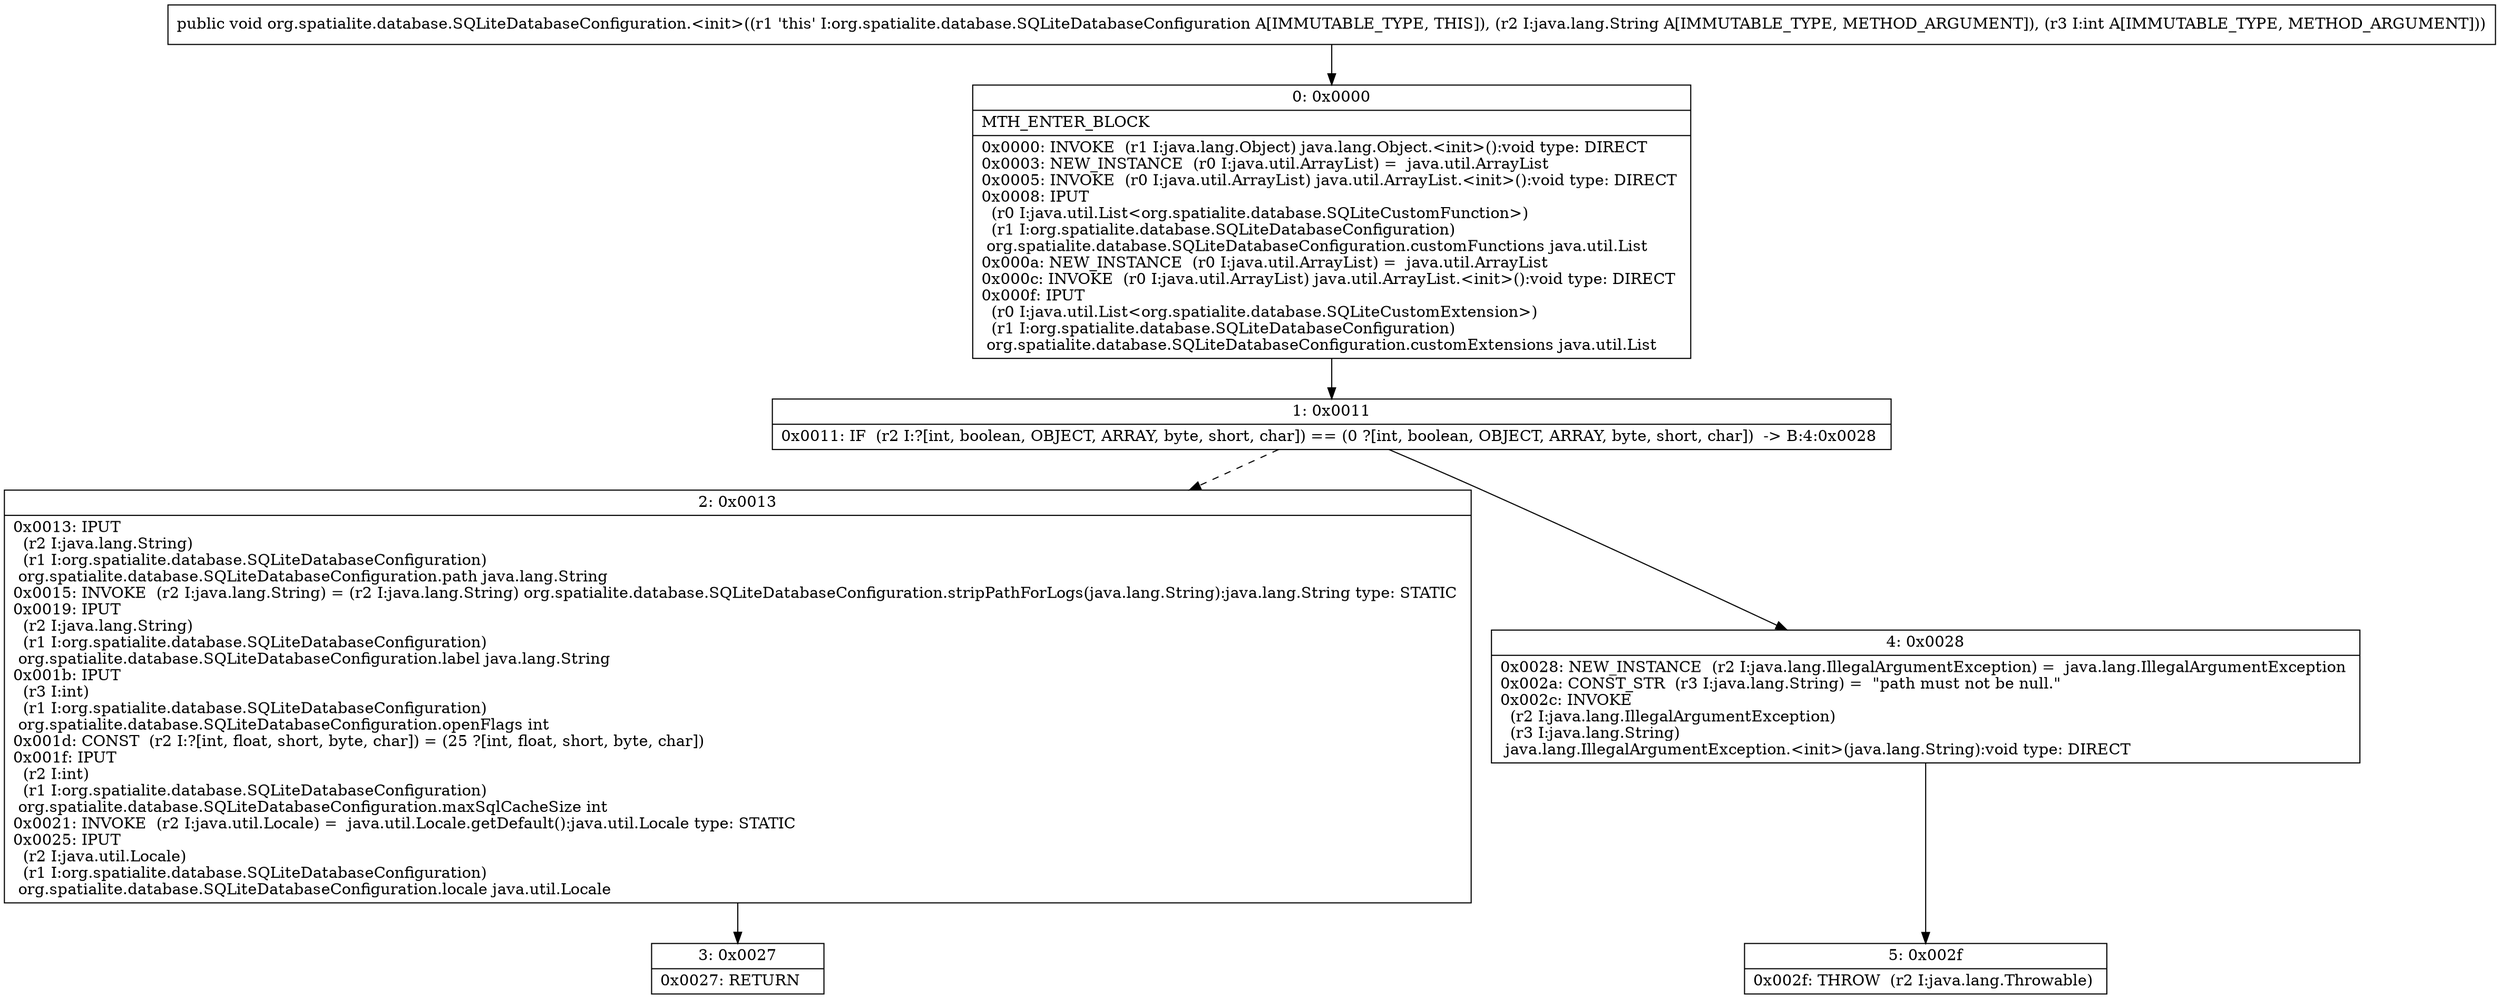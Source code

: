 digraph "CFG fororg.spatialite.database.SQLiteDatabaseConfiguration.\<init\>(Ljava\/lang\/String;I)V" {
Node_0 [shape=record,label="{0\:\ 0x0000|MTH_ENTER_BLOCK\l|0x0000: INVOKE  (r1 I:java.lang.Object) java.lang.Object.\<init\>():void type: DIRECT \l0x0003: NEW_INSTANCE  (r0 I:java.util.ArrayList) =  java.util.ArrayList \l0x0005: INVOKE  (r0 I:java.util.ArrayList) java.util.ArrayList.\<init\>():void type: DIRECT \l0x0008: IPUT  \l  (r0 I:java.util.List\<org.spatialite.database.SQLiteCustomFunction\>)\l  (r1 I:org.spatialite.database.SQLiteDatabaseConfiguration)\l org.spatialite.database.SQLiteDatabaseConfiguration.customFunctions java.util.List \l0x000a: NEW_INSTANCE  (r0 I:java.util.ArrayList) =  java.util.ArrayList \l0x000c: INVOKE  (r0 I:java.util.ArrayList) java.util.ArrayList.\<init\>():void type: DIRECT \l0x000f: IPUT  \l  (r0 I:java.util.List\<org.spatialite.database.SQLiteCustomExtension\>)\l  (r1 I:org.spatialite.database.SQLiteDatabaseConfiguration)\l org.spatialite.database.SQLiteDatabaseConfiguration.customExtensions java.util.List \l}"];
Node_1 [shape=record,label="{1\:\ 0x0011|0x0011: IF  (r2 I:?[int, boolean, OBJECT, ARRAY, byte, short, char]) == (0 ?[int, boolean, OBJECT, ARRAY, byte, short, char])  \-\> B:4:0x0028 \l}"];
Node_2 [shape=record,label="{2\:\ 0x0013|0x0013: IPUT  \l  (r2 I:java.lang.String)\l  (r1 I:org.spatialite.database.SQLiteDatabaseConfiguration)\l org.spatialite.database.SQLiteDatabaseConfiguration.path java.lang.String \l0x0015: INVOKE  (r2 I:java.lang.String) = (r2 I:java.lang.String) org.spatialite.database.SQLiteDatabaseConfiguration.stripPathForLogs(java.lang.String):java.lang.String type: STATIC \l0x0019: IPUT  \l  (r2 I:java.lang.String)\l  (r1 I:org.spatialite.database.SQLiteDatabaseConfiguration)\l org.spatialite.database.SQLiteDatabaseConfiguration.label java.lang.String \l0x001b: IPUT  \l  (r3 I:int)\l  (r1 I:org.spatialite.database.SQLiteDatabaseConfiguration)\l org.spatialite.database.SQLiteDatabaseConfiguration.openFlags int \l0x001d: CONST  (r2 I:?[int, float, short, byte, char]) = (25 ?[int, float, short, byte, char]) \l0x001f: IPUT  \l  (r2 I:int)\l  (r1 I:org.spatialite.database.SQLiteDatabaseConfiguration)\l org.spatialite.database.SQLiteDatabaseConfiguration.maxSqlCacheSize int \l0x0021: INVOKE  (r2 I:java.util.Locale) =  java.util.Locale.getDefault():java.util.Locale type: STATIC \l0x0025: IPUT  \l  (r2 I:java.util.Locale)\l  (r1 I:org.spatialite.database.SQLiteDatabaseConfiguration)\l org.spatialite.database.SQLiteDatabaseConfiguration.locale java.util.Locale \l}"];
Node_3 [shape=record,label="{3\:\ 0x0027|0x0027: RETURN   \l}"];
Node_4 [shape=record,label="{4\:\ 0x0028|0x0028: NEW_INSTANCE  (r2 I:java.lang.IllegalArgumentException) =  java.lang.IllegalArgumentException \l0x002a: CONST_STR  (r3 I:java.lang.String) =  \"path must not be null.\" \l0x002c: INVOKE  \l  (r2 I:java.lang.IllegalArgumentException)\l  (r3 I:java.lang.String)\l java.lang.IllegalArgumentException.\<init\>(java.lang.String):void type: DIRECT \l}"];
Node_5 [shape=record,label="{5\:\ 0x002f|0x002f: THROW  (r2 I:java.lang.Throwable) \l}"];
MethodNode[shape=record,label="{public void org.spatialite.database.SQLiteDatabaseConfiguration.\<init\>((r1 'this' I:org.spatialite.database.SQLiteDatabaseConfiguration A[IMMUTABLE_TYPE, THIS]), (r2 I:java.lang.String A[IMMUTABLE_TYPE, METHOD_ARGUMENT]), (r3 I:int A[IMMUTABLE_TYPE, METHOD_ARGUMENT])) }"];
MethodNode -> Node_0;
Node_0 -> Node_1;
Node_1 -> Node_2[style=dashed];
Node_1 -> Node_4;
Node_2 -> Node_3;
Node_4 -> Node_5;
}

